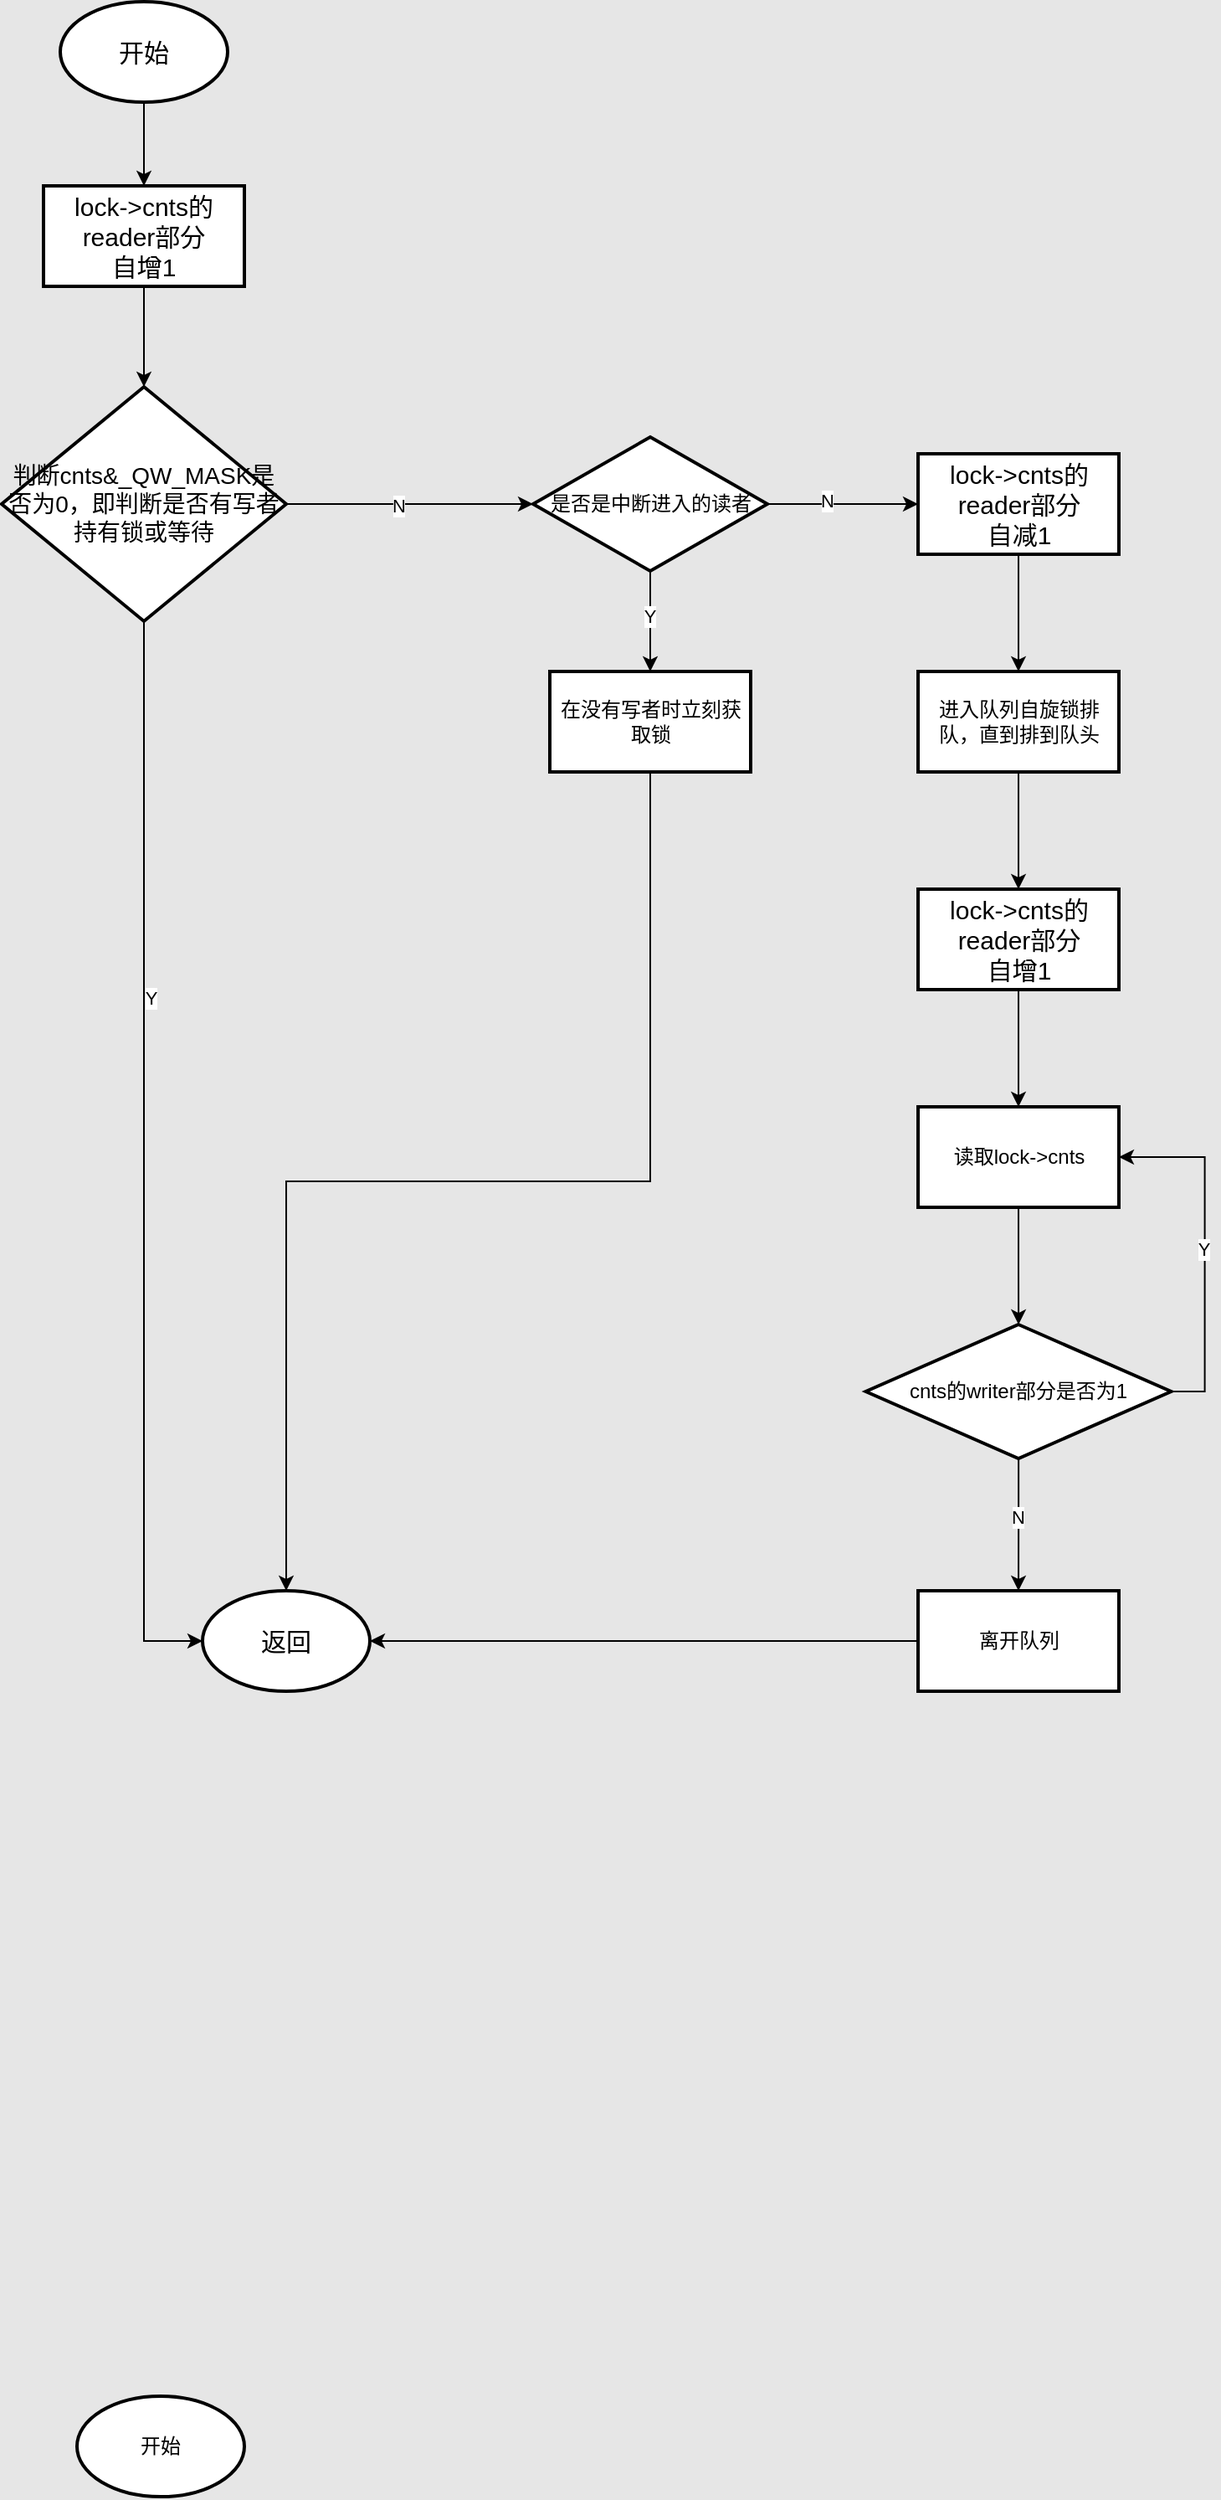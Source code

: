 <mxfile version="24.7.1" type="github">
  <diagram name="第 1 页" id="OZwSSPc_iR8LIUCca8K0">
    <mxGraphModel dx="2853" dy="1111" grid="1" gridSize="10" guides="1" tooltips="1" connect="1" arrows="1" fold="1" page="1" pageScale="1" pageWidth="827" pageHeight="1169" background="#E6E6E6" math="0" shadow="0">
      <root>
        <mxCell id="0" />
        <mxCell id="1" parent="0" />
        <mxCell id="CRnT-Z7rwzNndn9Hejsz-10" value="" style="edgeStyle=orthogonalEdgeStyle;rounded=0;orthogonalLoop=1;jettySize=auto;html=1;" edge="1" parent="1" source="CRnT-Z7rwzNndn9Hejsz-8" target="CRnT-Z7rwzNndn9Hejsz-9">
          <mxGeometry relative="1" as="geometry" />
        </mxCell>
        <mxCell id="CRnT-Z7rwzNndn9Hejsz-24" value="N" style="edgeLabel;html=1;align=center;verticalAlign=middle;resizable=0;points=[];" vertex="1" connectable="0" parent="CRnT-Z7rwzNndn9Hejsz-10">
          <mxGeometry x="-0.112" y="-1" relative="1" as="geometry">
            <mxPoint x="1" as="offset" />
          </mxGeometry>
        </mxCell>
        <mxCell id="CRnT-Z7rwzNndn9Hejsz-8" value="&lt;font style=&quot;font-size: 14px;&quot;&gt;判断cnts&amp;amp;_QW_MASK是否为0，即判断是否有写者持有锁或等待&lt;/font&gt;" style="strokeWidth=2;html=1;shape=mxgraph.flowchart.decision;whiteSpace=wrap;fontSize=14;" vertex="1" parent="1">
          <mxGeometry x="-270" y="390" width="170" height="140" as="geometry" />
        </mxCell>
        <mxCell id="CRnT-Z7rwzNndn9Hejsz-16" value="" style="edgeStyle=orthogonalEdgeStyle;rounded=0;orthogonalLoop=1;jettySize=auto;html=1;" edge="1" parent="1" source="CRnT-Z7rwzNndn9Hejsz-9" target="CRnT-Z7rwzNndn9Hejsz-15">
          <mxGeometry relative="1" as="geometry" />
        </mxCell>
        <mxCell id="CRnT-Z7rwzNndn9Hejsz-20" value="Y" style="edgeLabel;html=1;align=center;verticalAlign=middle;resizable=0;points=[];" vertex="1" connectable="0" parent="CRnT-Z7rwzNndn9Hejsz-16">
          <mxGeometry x="-0.111" y="-1" relative="1" as="geometry">
            <mxPoint as="offset" />
          </mxGeometry>
        </mxCell>
        <mxCell id="CRnT-Z7rwzNndn9Hejsz-22" value="" style="edgeStyle=orthogonalEdgeStyle;rounded=0;orthogonalLoop=1;jettySize=auto;html=1;" edge="1" parent="1" source="CRnT-Z7rwzNndn9Hejsz-9" target="CRnT-Z7rwzNndn9Hejsz-21">
          <mxGeometry relative="1" as="geometry" />
        </mxCell>
        <mxCell id="CRnT-Z7rwzNndn9Hejsz-23" value="N" style="edgeLabel;html=1;align=center;verticalAlign=middle;resizable=0;points=[];" vertex="1" connectable="0" parent="CRnT-Z7rwzNndn9Hejsz-22">
          <mxGeometry x="-0.222" y="2" relative="1" as="geometry">
            <mxPoint as="offset" />
          </mxGeometry>
        </mxCell>
        <mxCell id="CRnT-Z7rwzNndn9Hejsz-9" value="是否是中断进入的读者" style="rhombus;whiteSpace=wrap;html=1;strokeWidth=2;" vertex="1" parent="1">
          <mxGeometry x="47.5" y="420" width="140" height="80" as="geometry" />
        </mxCell>
        <mxCell id="CRnT-Z7rwzNndn9Hejsz-18" value="" style="edgeStyle=orthogonalEdgeStyle;rounded=0;orthogonalLoop=1;jettySize=auto;html=1;" edge="1" parent="1" source="CRnT-Z7rwzNndn9Hejsz-12" target="CRnT-Z7rwzNndn9Hejsz-17">
          <mxGeometry relative="1" as="geometry" />
        </mxCell>
        <mxCell id="CRnT-Z7rwzNndn9Hejsz-12" value="&lt;span style=&quot;font-size: 15px;&quot;&gt;开始&lt;/span&gt;" style="strokeWidth=2;html=1;shape=mxgraph.flowchart.start_1;whiteSpace=wrap;" vertex="1" parent="1">
          <mxGeometry x="-235" y="160" width="100" height="60" as="geometry" />
        </mxCell>
        <mxCell id="CRnT-Z7rwzNndn9Hejsz-15" value="在没有写者时立刻获取锁" style="whiteSpace=wrap;html=1;strokeWidth=2;" vertex="1" parent="1">
          <mxGeometry x="57.5" y="560" width="120" height="60" as="geometry" />
        </mxCell>
        <mxCell id="CRnT-Z7rwzNndn9Hejsz-17" value="&lt;font style=&quot;font-size: 15px;&quot;&gt;lock-&amp;gt;cnts的reader部分&lt;/font&gt;&lt;div style=&quot;font-size: 15px;&quot;&gt;自增1&lt;/div&gt;" style="whiteSpace=wrap;html=1;strokeWidth=2;" vertex="1" parent="1">
          <mxGeometry x="-245" y="270" width="120" height="60" as="geometry" />
        </mxCell>
        <mxCell id="CRnT-Z7rwzNndn9Hejsz-19" style="edgeStyle=orthogonalEdgeStyle;rounded=0;orthogonalLoop=1;jettySize=auto;html=1;entryX=0.5;entryY=0;entryDx=0;entryDy=0;entryPerimeter=0;" edge="1" parent="1" source="CRnT-Z7rwzNndn9Hejsz-17" target="CRnT-Z7rwzNndn9Hejsz-8">
          <mxGeometry relative="1" as="geometry" />
        </mxCell>
        <mxCell id="CRnT-Z7rwzNndn9Hejsz-29" value="" style="edgeStyle=orthogonalEdgeStyle;rounded=0;orthogonalLoop=1;jettySize=auto;html=1;" edge="1" parent="1" source="CRnT-Z7rwzNndn9Hejsz-21" target="CRnT-Z7rwzNndn9Hejsz-28">
          <mxGeometry relative="1" as="geometry" />
        </mxCell>
        <mxCell id="CRnT-Z7rwzNndn9Hejsz-21" value="&lt;font style=&quot;font-size: 15px;&quot;&gt;lock-&amp;gt;cnts的reader部分&lt;/font&gt;&lt;div style=&quot;font-size: 15px;&quot;&gt;自减1&lt;/div&gt;" style="whiteSpace=wrap;html=1;strokeWidth=2;" vertex="1" parent="1">
          <mxGeometry x="277.5" y="430" width="120" height="60" as="geometry" />
        </mxCell>
        <mxCell id="CRnT-Z7rwzNndn9Hejsz-25" value="&lt;span style=&quot;font-size: 15px;&quot;&gt;返回&lt;/span&gt;" style="strokeWidth=2;html=1;shape=mxgraph.flowchart.start_1;whiteSpace=wrap;" vertex="1" parent="1">
          <mxGeometry x="-150" y="1109" width="100" height="60" as="geometry" />
        </mxCell>
        <mxCell id="CRnT-Z7rwzNndn9Hejsz-26" style="edgeStyle=orthogonalEdgeStyle;rounded=0;orthogonalLoop=1;jettySize=auto;html=1;exitX=0.5;exitY=1;exitDx=0;exitDy=0;exitPerimeter=0;entryX=0;entryY=0.5;entryDx=0;entryDy=0;entryPerimeter=0;" edge="1" parent="1" source="CRnT-Z7rwzNndn9Hejsz-8" target="CRnT-Z7rwzNndn9Hejsz-25">
          <mxGeometry relative="1" as="geometry" />
        </mxCell>
        <mxCell id="CRnT-Z7rwzNndn9Hejsz-34" value="Y" style="edgeLabel;html=1;align=center;verticalAlign=middle;resizable=0;points=[];" vertex="1" connectable="0" parent="CRnT-Z7rwzNndn9Hejsz-26">
          <mxGeometry x="-0.303" y="4" relative="1" as="geometry">
            <mxPoint as="offset" />
          </mxGeometry>
        </mxCell>
        <mxCell id="CRnT-Z7rwzNndn9Hejsz-27" style="edgeStyle=orthogonalEdgeStyle;rounded=0;orthogonalLoop=1;jettySize=auto;html=1;exitX=0.5;exitY=1;exitDx=0;exitDy=0;entryX=0.5;entryY=0;entryDx=0;entryDy=0;entryPerimeter=0;" edge="1" parent="1" source="CRnT-Z7rwzNndn9Hejsz-15" target="CRnT-Z7rwzNndn9Hejsz-25">
          <mxGeometry relative="1" as="geometry" />
        </mxCell>
        <mxCell id="CRnT-Z7rwzNndn9Hejsz-33" value="" style="edgeStyle=orthogonalEdgeStyle;rounded=0;orthogonalLoop=1;jettySize=auto;html=1;" edge="1" parent="1" source="CRnT-Z7rwzNndn9Hejsz-28" target="CRnT-Z7rwzNndn9Hejsz-32">
          <mxGeometry relative="1" as="geometry" />
        </mxCell>
        <mxCell id="CRnT-Z7rwzNndn9Hejsz-28" value="进入队列自旋锁排队，直到排到队头" style="whiteSpace=wrap;html=1;strokeWidth=2;" vertex="1" parent="1">
          <mxGeometry x="277.5" y="560" width="120" height="60" as="geometry" />
        </mxCell>
        <mxCell id="CRnT-Z7rwzNndn9Hejsz-36" value="" style="edgeStyle=orthogonalEdgeStyle;rounded=0;orthogonalLoop=1;jettySize=auto;html=1;" edge="1" parent="1" source="CRnT-Z7rwzNndn9Hejsz-32" target="CRnT-Z7rwzNndn9Hejsz-35">
          <mxGeometry relative="1" as="geometry" />
        </mxCell>
        <mxCell id="CRnT-Z7rwzNndn9Hejsz-32" value="&lt;font style=&quot;font-size: 15px;&quot;&gt;lock-&amp;gt;cnts的reader部分&lt;/font&gt;&lt;div style=&quot;font-size: 15px;&quot;&gt;自增1&lt;/div&gt;" style="whiteSpace=wrap;html=1;strokeWidth=2;" vertex="1" parent="1">
          <mxGeometry x="277.5" y="690" width="120" height="60" as="geometry" />
        </mxCell>
        <mxCell id="CRnT-Z7rwzNndn9Hejsz-38" value="" style="edgeStyle=orthogonalEdgeStyle;rounded=0;orthogonalLoop=1;jettySize=auto;html=1;" edge="1" parent="1" source="CRnT-Z7rwzNndn9Hejsz-35" target="CRnT-Z7rwzNndn9Hejsz-37">
          <mxGeometry relative="1" as="geometry" />
        </mxCell>
        <mxCell id="CRnT-Z7rwzNndn9Hejsz-35" value="读取lock-&amp;gt;cnts" style="whiteSpace=wrap;html=1;strokeWidth=2;" vertex="1" parent="1">
          <mxGeometry x="277.5" y="820" width="120" height="60" as="geometry" />
        </mxCell>
        <mxCell id="CRnT-Z7rwzNndn9Hejsz-39" style="edgeStyle=orthogonalEdgeStyle;rounded=0;orthogonalLoop=1;jettySize=auto;html=1;exitX=1;exitY=0.5;exitDx=0;exitDy=0;entryX=1;entryY=0.5;entryDx=0;entryDy=0;" edge="1" parent="1" source="CRnT-Z7rwzNndn9Hejsz-37" target="CRnT-Z7rwzNndn9Hejsz-35">
          <mxGeometry relative="1" as="geometry" />
        </mxCell>
        <mxCell id="CRnT-Z7rwzNndn9Hejsz-40" value="Y" style="edgeLabel;html=1;align=center;verticalAlign=middle;resizable=0;points=[];" vertex="1" connectable="0" parent="CRnT-Z7rwzNndn9Hejsz-39">
          <mxGeometry x="-0.006" y="1" relative="1" as="geometry">
            <mxPoint as="offset" />
          </mxGeometry>
        </mxCell>
        <mxCell id="CRnT-Z7rwzNndn9Hejsz-42" value="" style="edgeStyle=orthogonalEdgeStyle;rounded=0;orthogonalLoop=1;jettySize=auto;html=1;" edge="1" parent="1" source="CRnT-Z7rwzNndn9Hejsz-37" target="CRnT-Z7rwzNndn9Hejsz-41">
          <mxGeometry relative="1" as="geometry" />
        </mxCell>
        <mxCell id="CRnT-Z7rwzNndn9Hejsz-44" value="N" style="edgeLabel;html=1;align=center;verticalAlign=middle;resizable=0;points=[];" vertex="1" connectable="0" parent="CRnT-Z7rwzNndn9Hejsz-42">
          <mxGeometry x="-0.114" y="-1" relative="1" as="geometry">
            <mxPoint as="offset" />
          </mxGeometry>
        </mxCell>
        <mxCell id="CRnT-Z7rwzNndn9Hejsz-37" value="cnts的writer部分是否为1" style="rhombus;whiteSpace=wrap;html=1;strokeWidth=2;" vertex="1" parent="1">
          <mxGeometry x="246.25" y="950" width="182.5" height="80" as="geometry" />
        </mxCell>
        <mxCell id="CRnT-Z7rwzNndn9Hejsz-41" value="离开队列" style="whiteSpace=wrap;html=1;strokeWidth=2;" vertex="1" parent="1">
          <mxGeometry x="277.5" y="1109" width="120" height="60" as="geometry" />
        </mxCell>
        <mxCell id="CRnT-Z7rwzNndn9Hejsz-43" style="edgeStyle=orthogonalEdgeStyle;rounded=0;orthogonalLoop=1;jettySize=auto;html=1;exitX=0;exitY=0.5;exitDx=0;exitDy=0;entryX=1;entryY=0.5;entryDx=0;entryDy=0;entryPerimeter=0;" edge="1" parent="1" source="CRnT-Z7rwzNndn9Hejsz-41" target="CRnT-Z7rwzNndn9Hejsz-25">
          <mxGeometry relative="1" as="geometry" />
        </mxCell>
        <mxCell id="CRnT-Z7rwzNndn9Hejsz-45" value="开始" style="strokeWidth=2;html=1;shape=mxgraph.flowchart.start_1;whiteSpace=wrap;" vertex="1" parent="1">
          <mxGeometry x="-225" y="1590" width="100" height="60" as="geometry" />
        </mxCell>
      </root>
    </mxGraphModel>
  </diagram>
</mxfile>
